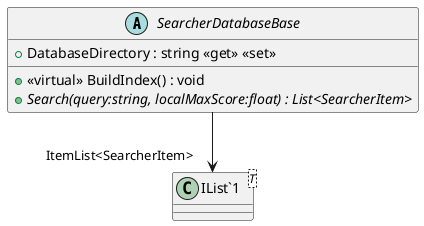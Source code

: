 @startuml
abstract class SearcherDatabaseBase {
    + DatabaseDirectory : string <<get>> <<set>>
    + <<virtual>> BuildIndex() : void
    + {abstract} Search(query:string, localMaxScore:float) : List<SearcherItem>
}
class "IList`1"<T> {
}
SearcherDatabaseBase --> "ItemList<SearcherItem>" "IList`1"
@enduml
